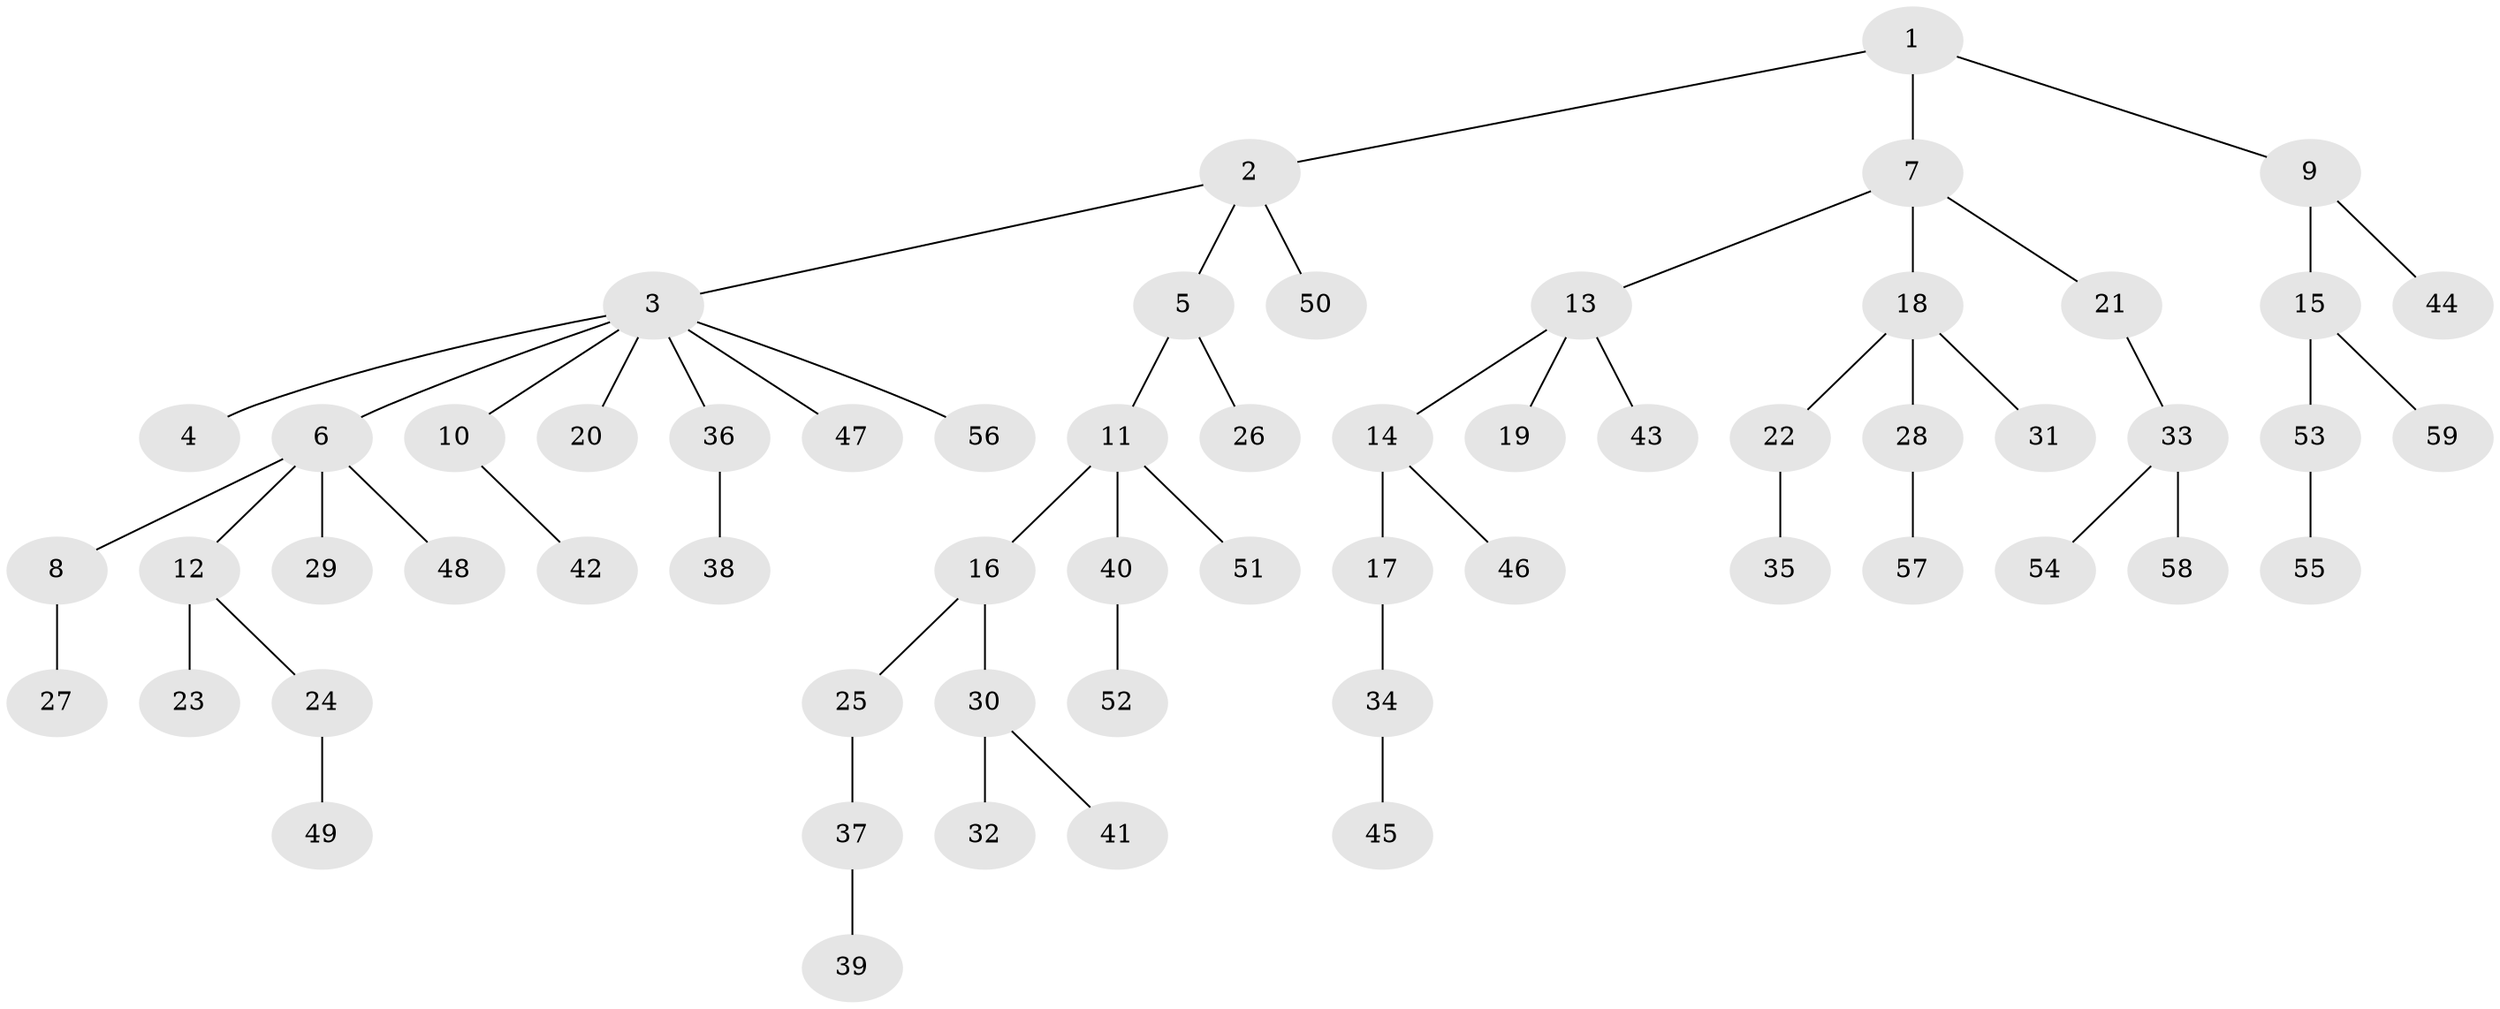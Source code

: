 // coarse degree distribution, {2: 0.17142857142857143, 5: 0.05714285714285714, 4: 0.08571428571428572, 1: 0.6285714285714286, 6: 0.05714285714285714}
// Generated by graph-tools (version 1.1) at 2025/56/03/04/25 21:56:13]
// undirected, 59 vertices, 58 edges
graph export_dot {
graph [start="1"]
  node [color=gray90,style=filled];
  1;
  2;
  3;
  4;
  5;
  6;
  7;
  8;
  9;
  10;
  11;
  12;
  13;
  14;
  15;
  16;
  17;
  18;
  19;
  20;
  21;
  22;
  23;
  24;
  25;
  26;
  27;
  28;
  29;
  30;
  31;
  32;
  33;
  34;
  35;
  36;
  37;
  38;
  39;
  40;
  41;
  42;
  43;
  44;
  45;
  46;
  47;
  48;
  49;
  50;
  51;
  52;
  53;
  54;
  55;
  56;
  57;
  58;
  59;
  1 -- 2;
  1 -- 7;
  1 -- 9;
  2 -- 3;
  2 -- 5;
  2 -- 50;
  3 -- 4;
  3 -- 6;
  3 -- 10;
  3 -- 20;
  3 -- 36;
  3 -- 47;
  3 -- 56;
  5 -- 11;
  5 -- 26;
  6 -- 8;
  6 -- 12;
  6 -- 29;
  6 -- 48;
  7 -- 13;
  7 -- 18;
  7 -- 21;
  8 -- 27;
  9 -- 15;
  9 -- 44;
  10 -- 42;
  11 -- 16;
  11 -- 40;
  11 -- 51;
  12 -- 23;
  12 -- 24;
  13 -- 14;
  13 -- 19;
  13 -- 43;
  14 -- 17;
  14 -- 46;
  15 -- 53;
  15 -- 59;
  16 -- 25;
  16 -- 30;
  17 -- 34;
  18 -- 22;
  18 -- 28;
  18 -- 31;
  21 -- 33;
  22 -- 35;
  24 -- 49;
  25 -- 37;
  28 -- 57;
  30 -- 32;
  30 -- 41;
  33 -- 54;
  33 -- 58;
  34 -- 45;
  36 -- 38;
  37 -- 39;
  40 -- 52;
  53 -- 55;
}
